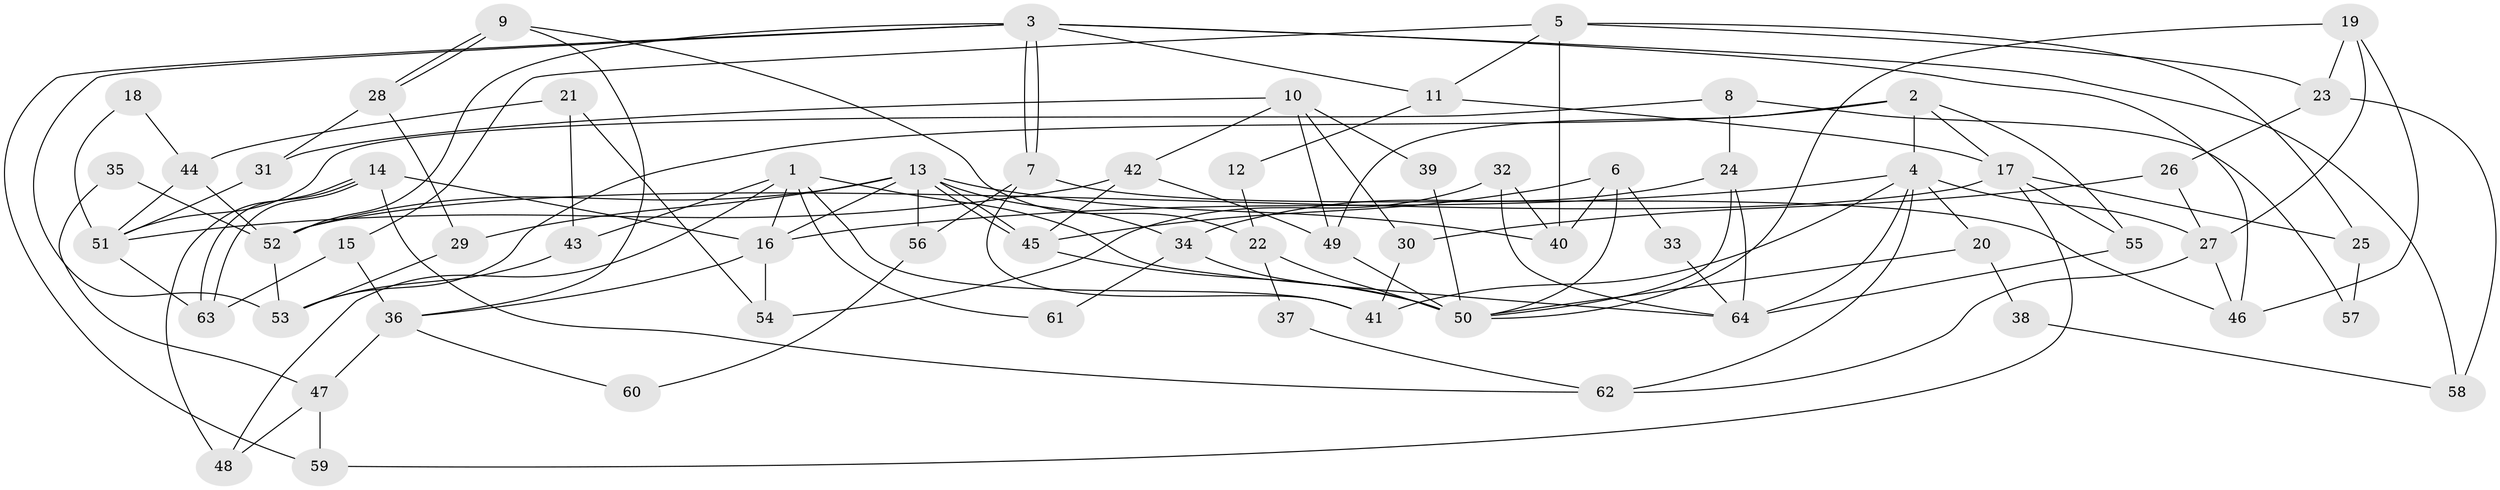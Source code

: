 // coarse degree distribution, {6: 0.2727272727272727, 11: 0.09090909090909091, 7: 0.045454545454545456, 5: 0.18181818181818182, 4: 0.2727272727272727, 2: 0.045454545454545456, 10: 0.045454545454545456, 3: 0.045454545454545456}
// Generated by graph-tools (version 1.1) at 2025/51/03/04/25 22:51:09]
// undirected, 64 vertices, 128 edges
graph export_dot {
  node [color=gray90,style=filled];
  1;
  2;
  3;
  4;
  5;
  6;
  7;
  8;
  9;
  10;
  11;
  12;
  13;
  14;
  15;
  16;
  17;
  18;
  19;
  20;
  21;
  22;
  23;
  24;
  25;
  26;
  27;
  28;
  29;
  30;
  31;
  32;
  33;
  34;
  35;
  36;
  37;
  38;
  39;
  40;
  41;
  42;
  43;
  44;
  45;
  46;
  47;
  48;
  49;
  50;
  51;
  52;
  53;
  54;
  55;
  56;
  57;
  58;
  59;
  60;
  61;
  62;
  63;
  64;
  1 -- 64;
  1 -- 16;
  1 -- 41;
  1 -- 43;
  1 -- 48;
  1 -- 61;
  2 -- 49;
  2 -- 53;
  2 -- 4;
  2 -- 17;
  2 -- 55;
  3 -- 7;
  3 -- 7;
  3 -- 46;
  3 -- 11;
  3 -- 52;
  3 -- 53;
  3 -- 58;
  3 -- 59;
  4 -- 27;
  4 -- 16;
  4 -- 20;
  4 -- 41;
  4 -- 62;
  4 -- 64;
  5 -- 40;
  5 -- 11;
  5 -- 15;
  5 -- 23;
  5 -- 25;
  6 -- 45;
  6 -- 50;
  6 -- 33;
  6 -- 40;
  7 -- 41;
  7 -- 46;
  7 -- 56;
  8 -- 51;
  8 -- 24;
  8 -- 57;
  9 -- 36;
  9 -- 28;
  9 -- 28;
  9 -- 22;
  10 -- 31;
  10 -- 30;
  10 -- 39;
  10 -- 42;
  10 -- 49;
  11 -- 17;
  11 -- 12;
  12 -- 22;
  13 -- 52;
  13 -- 45;
  13 -- 45;
  13 -- 16;
  13 -- 29;
  13 -- 34;
  13 -- 40;
  13 -- 56;
  14 -- 16;
  14 -- 63;
  14 -- 63;
  14 -- 48;
  14 -- 62;
  15 -- 36;
  15 -- 63;
  16 -- 36;
  16 -- 54;
  17 -- 52;
  17 -- 25;
  17 -- 55;
  17 -- 59;
  18 -- 51;
  18 -- 44;
  19 -- 27;
  19 -- 50;
  19 -- 23;
  19 -- 46;
  20 -- 50;
  20 -- 38;
  21 -- 44;
  21 -- 54;
  21 -- 43;
  22 -- 50;
  22 -- 37;
  23 -- 26;
  23 -- 58;
  24 -- 64;
  24 -- 50;
  24 -- 34;
  25 -- 57;
  26 -- 27;
  26 -- 30;
  27 -- 62;
  27 -- 46;
  28 -- 29;
  28 -- 31;
  29 -- 53;
  30 -- 41;
  31 -- 51;
  32 -- 40;
  32 -- 64;
  32 -- 54;
  33 -- 64;
  34 -- 50;
  34 -- 61;
  35 -- 52;
  35 -- 47;
  36 -- 47;
  36 -- 60;
  37 -- 62;
  38 -- 58;
  39 -- 50;
  42 -- 49;
  42 -- 45;
  42 -- 51;
  43 -- 53;
  44 -- 51;
  44 -- 52;
  45 -- 50;
  47 -- 48;
  47 -- 59;
  49 -- 50;
  51 -- 63;
  52 -- 53;
  55 -- 64;
  56 -- 60;
}
